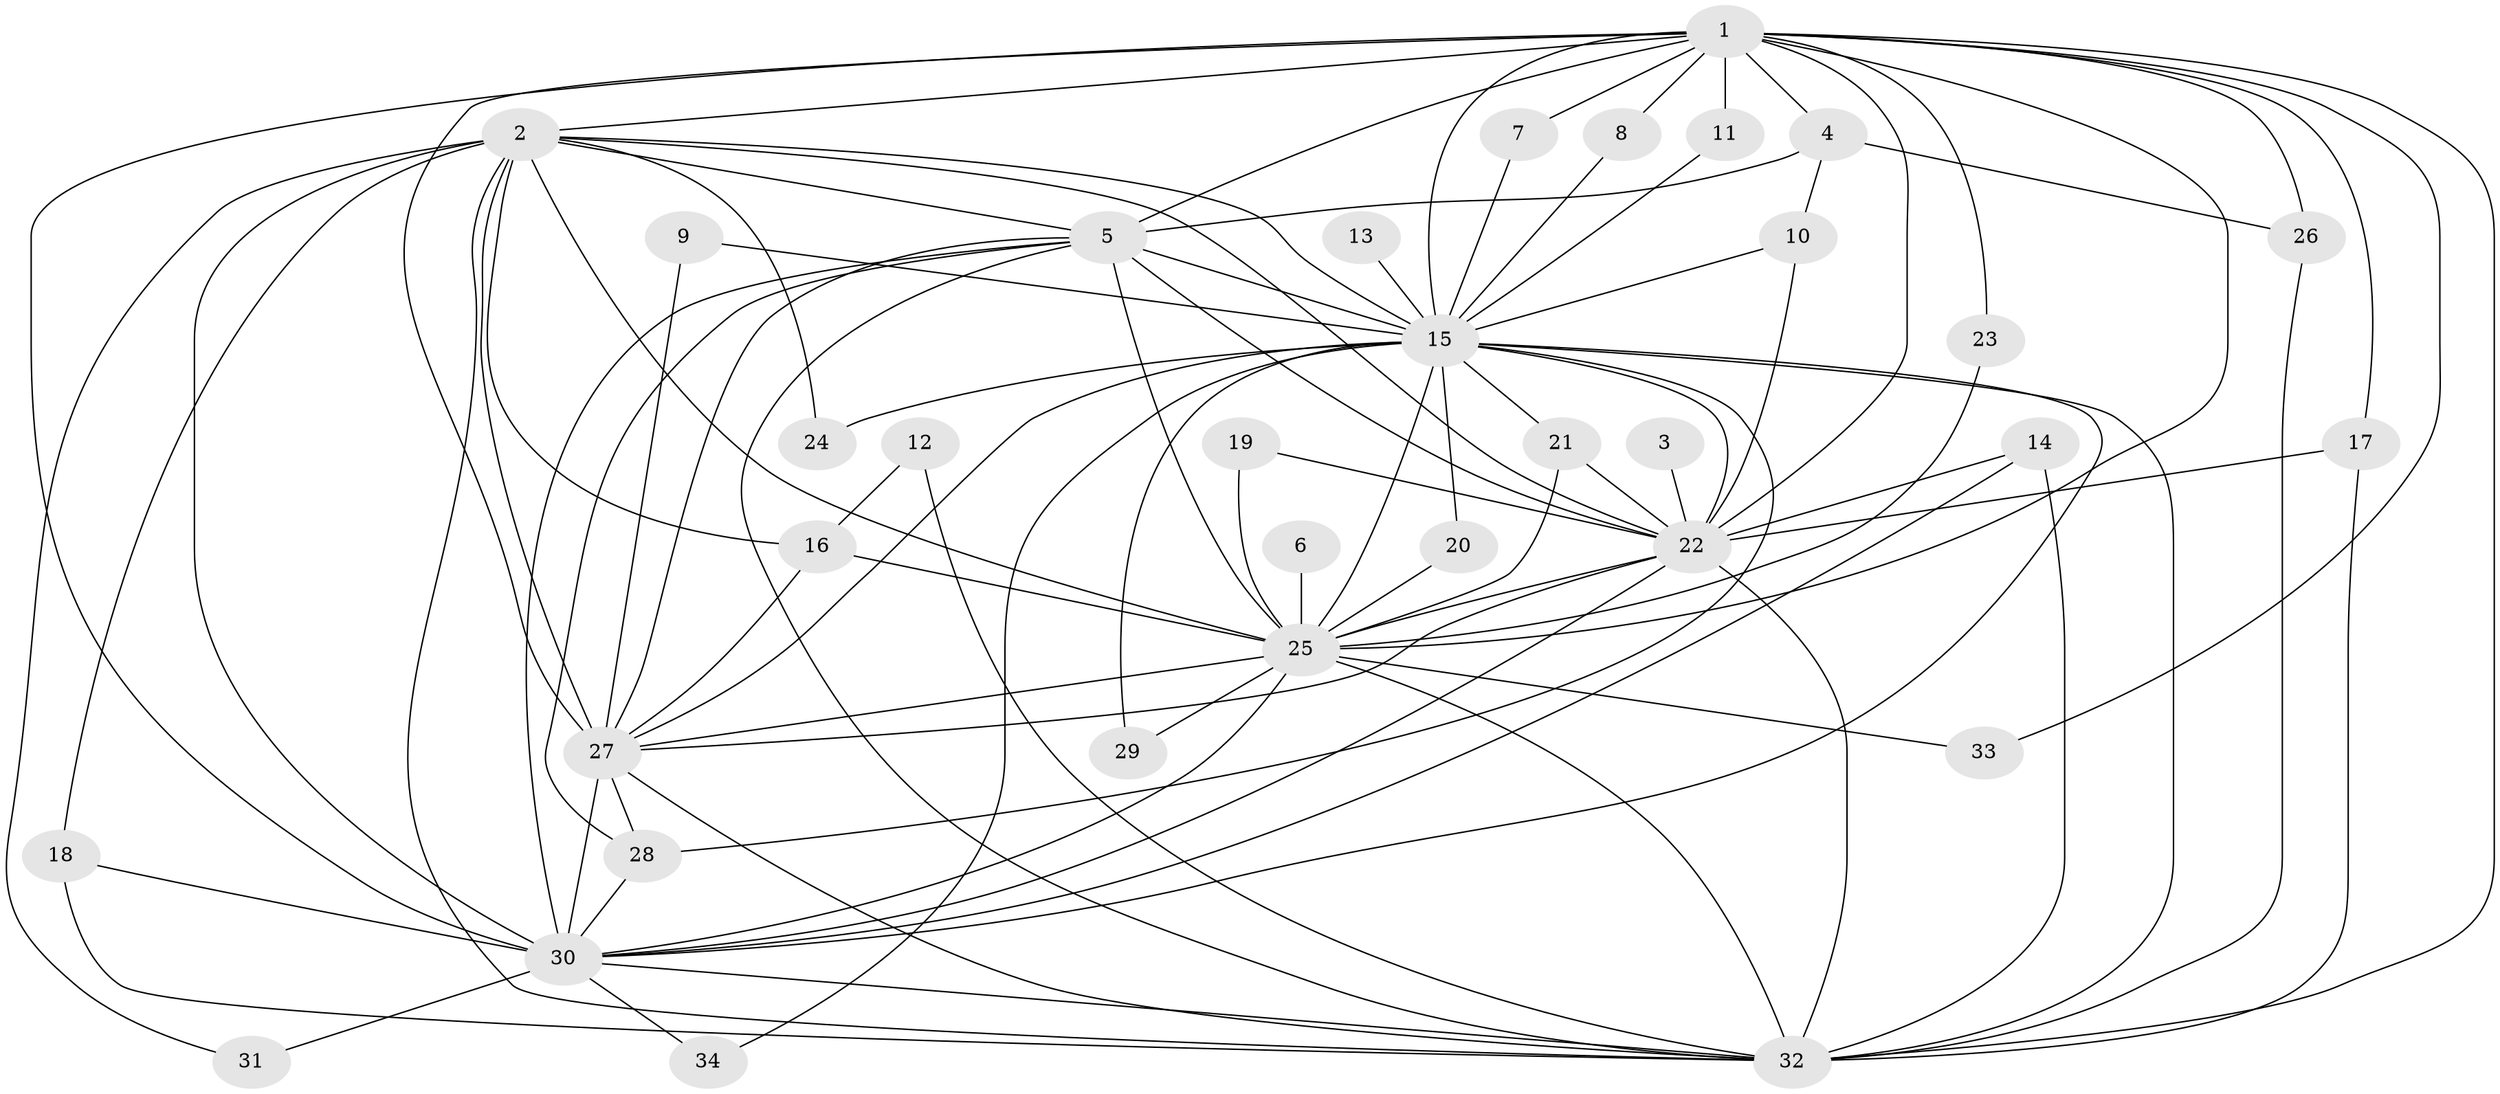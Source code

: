 // original degree distribution, {20: 0.03571428571428571, 13: 0.017857142857142856, 17: 0.017857142857142856, 16: 0.03571428571428571, 15: 0.03571428571428571, 14: 0.017857142857142856, 24: 0.017857142857142856, 4: 0.05357142857142857, 2: 0.6607142857142857, 3: 0.10714285714285714}
// Generated by graph-tools (version 1.1) at 2025/36/03/04/25 23:36:28]
// undirected, 34 vertices, 92 edges
graph export_dot {
  node [color=gray90,style=filled];
  1;
  2;
  3;
  4;
  5;
  6;
  7;
  8;
  9;
  10;
  11;
  12;
  13;
  14;
  15;
  16;
  17;
  18;
  19;
  20;
  21;
  22;
  23;
  24;
  25;
  26;
  27;
  28;
  29;
  30;
  31;
  32;
  33;
  34;
  1 -- 2 [weight=2.0];
  1 -- 4 [weight=1.0];
  1 -- 5 [weight=2.0];
  1 -- 7 [weight=1.0];
  1 -- 8 [weight=1.0];
  1 -- 11 [weight=1.0];
  1 -- 15 [weight=2.0];
  1 -- 17 [weight=1.0];
  1 -- 22 [weight=3.0];
  1 -- 23 [weight=1.0];
  1 -- 25 [weight=2.0];
  1 -- 26 [weight=1.0];
  1 -- 27 [weight=2.0];
  1 -- 30 [weight=2.0];
  1 -- 32 [weight=2.0];
  1 -- 33 [weight=1.0];
  2 -- 5 [weight=3.0];
  2 -- 15 [weight=1.0];
  2 -- 16 [weight=1.0];
  2 -- 18 [weight=1.0];
  2 -- 22 [weight=1.0];
  2 -- 24 [weight=1.0];
  2 -- 25 [weight=3.0];
  2 -- 27 [weight=3.0];
  2 -- 30 [weight=2.0];
  2 -- 31 [weight=1.0];
  2 -- 32 [weight=1.0];
  3 -- 22 [weight=1.0];
  4 -- 5 [weight=1.0];
  4 -- 10 [weight=1.0];
  4 -- 26 [weight=1.0];
  5 -- 15 [weight=3.0];
  5 -- 22 [weight=1.0];
  5 -- 25 [weight=1.0];
  5 -- 27 [weight=1.0];
  5 -- 28 [weight=1.0];
  5 -- 30 [weight=1.0];
  5 -- 32 [weight=1.0];
  6 -- 25 [weight=1.0];
  7 -- 15 [weight=1.0];
  8 -- 15 [weight=1.0];
  9 -- 15 [weight=1.0];
  9 -- 27 [weight=1.0];
  10 -- 15 [weight=1.0];
  10 -- 22 [weight=1.0];
  11 -- 15 [weight=1.0];
  12 -- 16 [weight=1.0];
  12 -- 32 [weight=1.0];
  13 -- 15 [weight=1.0];
  14 -- 22 [weight=1.0];
  14 -- 30 [weight=1.0];
  14 -- 32 [weight=1.0];
  15 -- 20 [weight=1.0];
  15 -- 21 [weight=1.0];
  15 -- 22 [weight=1.0];
  15 -- 24 [weight=1.0];
  15 -- 25 [weight=1.0];
  15 -- 27 [weight=1.0];
  15 -- 28 [weight=1.0];
  15 -- 29 [weight=1.0];
  15 -- 30 [weight=1.0];
  15 -- 32 [weight=1.0];
  15 -- 34 [weight=1.0];
  16 -- 25 [weight=1.0];
  16 -- 27 [weight=1.0];
  17 -- 22 [weight=1.0];
  17 -- 32 [weight=1.0];
  18 -- 30 [weight=1.0];
  18 -- 32 [weight=1.0];
  19 -- 22 [weight=1.0];
  19 -- 25 [weight=1.0];
  20 -- 25 [weight=1.0];
  21 -- 22 [weight=1.0];
  21 -- 25 [weight=1.0];
  22 -- 25 [weight=1.0];
  22 -- 27 [weight=1.0];
  22 -- 30 [weight=1.0];
  22 -- 32 [weight=1.0];
  23 -- 25 [weight=1.0];
  25 -- 27 [weight=1.0];
  25 -- 29 [weight=1.0];
  25 -- 30 [weight=1.0];
  25 -- 32 [weight=1.0];
  25 -- 33 [weight=1.0];
  26 -- 32 [weight=1.0];
  27 -- 28 [weight=1.0];
  27 -- 30 [weight=2.0];
  27 -- 32 [weight=2.0];
  28 -- 30 [weight=1.0];
  30 -- 31 [weight=1.0];
  30 -- 32 [weight=1.0];
  30 -- 34 [weight=1.0];
}
